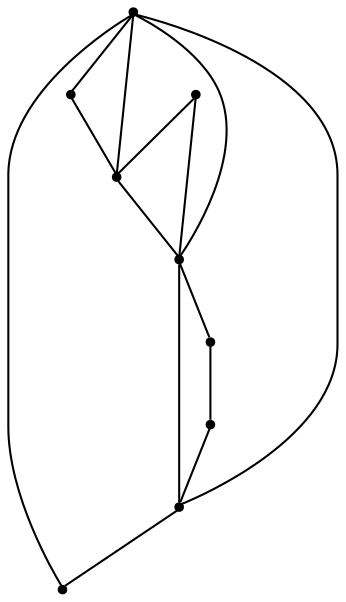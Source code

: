 graph {
  node [shape=point,comment="{\"directed\":false,\"doi\":\"10.1007/978-3-030-35802-0_34\",\"figure\":\"3 (7)\"}"]

  v0 [pos="800.0462299083521,358.54780215731495"]
  v1 [pos="838.2918334690535,336.46534145131443"]
  v2 [pos="853.3942734375587,294.96753994351775"]
  v3 [pos="838.2918334690535,253.469738435721"]
  v4 [pos="800.0462299083522,231.3916016891303"]
  v5 [pos="728.1639113016934,317.04592706643456"]
  v6 [pos="756.5517522029861,350.87989602036566"]
  v7 [pos="756.5517522029861,239.05518386666972"]
  v8 [pos="728.1639113016936,272.889403196927"]

  v0 -- v6 [id="-1",pos="800.0462299083521,358.54780215731495 796.4137088981969,359.19793265531274 792.6627316370386,359.53123267558806 788.8339067751427,359.53123267558806 777.0707586410158,359.5312326755881 766.0424042549287,356.38528518284875 756.5517522029861,350.87989602036566"]
  v5 -- v7 [id="-2",pos="728.1639113016934,317.04592706643456 756.5517522029861,239.05518386666972 756.5517522029861,239.05518386666972 756.5517522029861,239.05518386666972"]
  v0 -- v7 [id="-3",pos="800.0462299083521,358.54780215731495 756.5517522029861,239.05518386666972 756.5517522029861,239.05518386666972 756.5517522029861,239.05518386666972"]
  v0 -- v5 [id="-4",pos="800.0462299083521,358.54780215731495 728.1639113016934,317.04592706643456 728.1639113016934,317.04592706643456 728.1639113016934,317.04592706643456"]
  v2 -- v0 [id="-5",pos="853.3942734375587,294.96753994351775 800.0462299083521,358.54780215731495 800.0462299083521,358.54780215731495 800.0462299083521,358.54780215731495"]
  v8 -- v5 [id="-6",pos="728.1639113016936,272.889403196927 725.6423824070544,279.77373852481117 724.2736672895622,287.21289777113344 724.2736672895622,294.9717367276508 724.2736672895621,302.7297963440035 725.6421074584186,310.168241220302 728.1639113016934,317.04592706643456"]
  v8 -- v7 [id="-7",pos="728.1639113016936,272.889403196927 733.3693698105066,258.5521389152393 743.518916980712,246.59131752663097 756.5517522029861,239.05518386666972"]
  v7 -- v2 [id="-8",pos="756.5517522029861,239.05518386666972 853.3942734375587,294.96753994351775 853.3942734375587,294.96753994351775 853.3942734375587,294.96753994351775"]
  v6 -- v5 [id="-9",pos="756.5517522029861,350.87989602036566 743.5167068717346,343.34993744923844 733.3679830067947,331.3890673966838 728.1639113016934,317.04592706643456"]
  v7 -- v4 [id="-10",pos="756.5517522029861,239.05518386666972 766.0447603876289,233.55753036757108 777.0720151947307,230.4122566766231 788.8339067751427,230.4122566766231 792.6625198395715,230.4122566766231 796.4132939155492,230.74551964059918 800.0462299083522,231.3916016891303"]
  v4 -- v3 [id="-11",pos="800.0462299083522,231.3916016891303 815.3167198170031,234.05950582621682 828.7306268425931,242.0919066167453 838.2918334690535,253.469738435721"]
  v3 -- v2 [id="-12",pos="838.2918334690535,253.469738435721 847.7164524688014,264.6926710457827 853.3942098491409,279.1691514305561 853.3942734375587,294.96753994351775"]
  v2 -- v1 [id="-13",pos="853.3942734375587,294.96753994351775 853.3942098491409,310.77193937609724 847.7181644774175,325.24644009303694 838.2918334690535,336.46534145131443"]
  v1 -- v0 [id="-14",pos="838.2918334690535,336.46534145131443 828.7347422026005,347.84903772998814 815.3193431249427,355.88337155764304 800.0462299083521,358.54780215731495"]
}